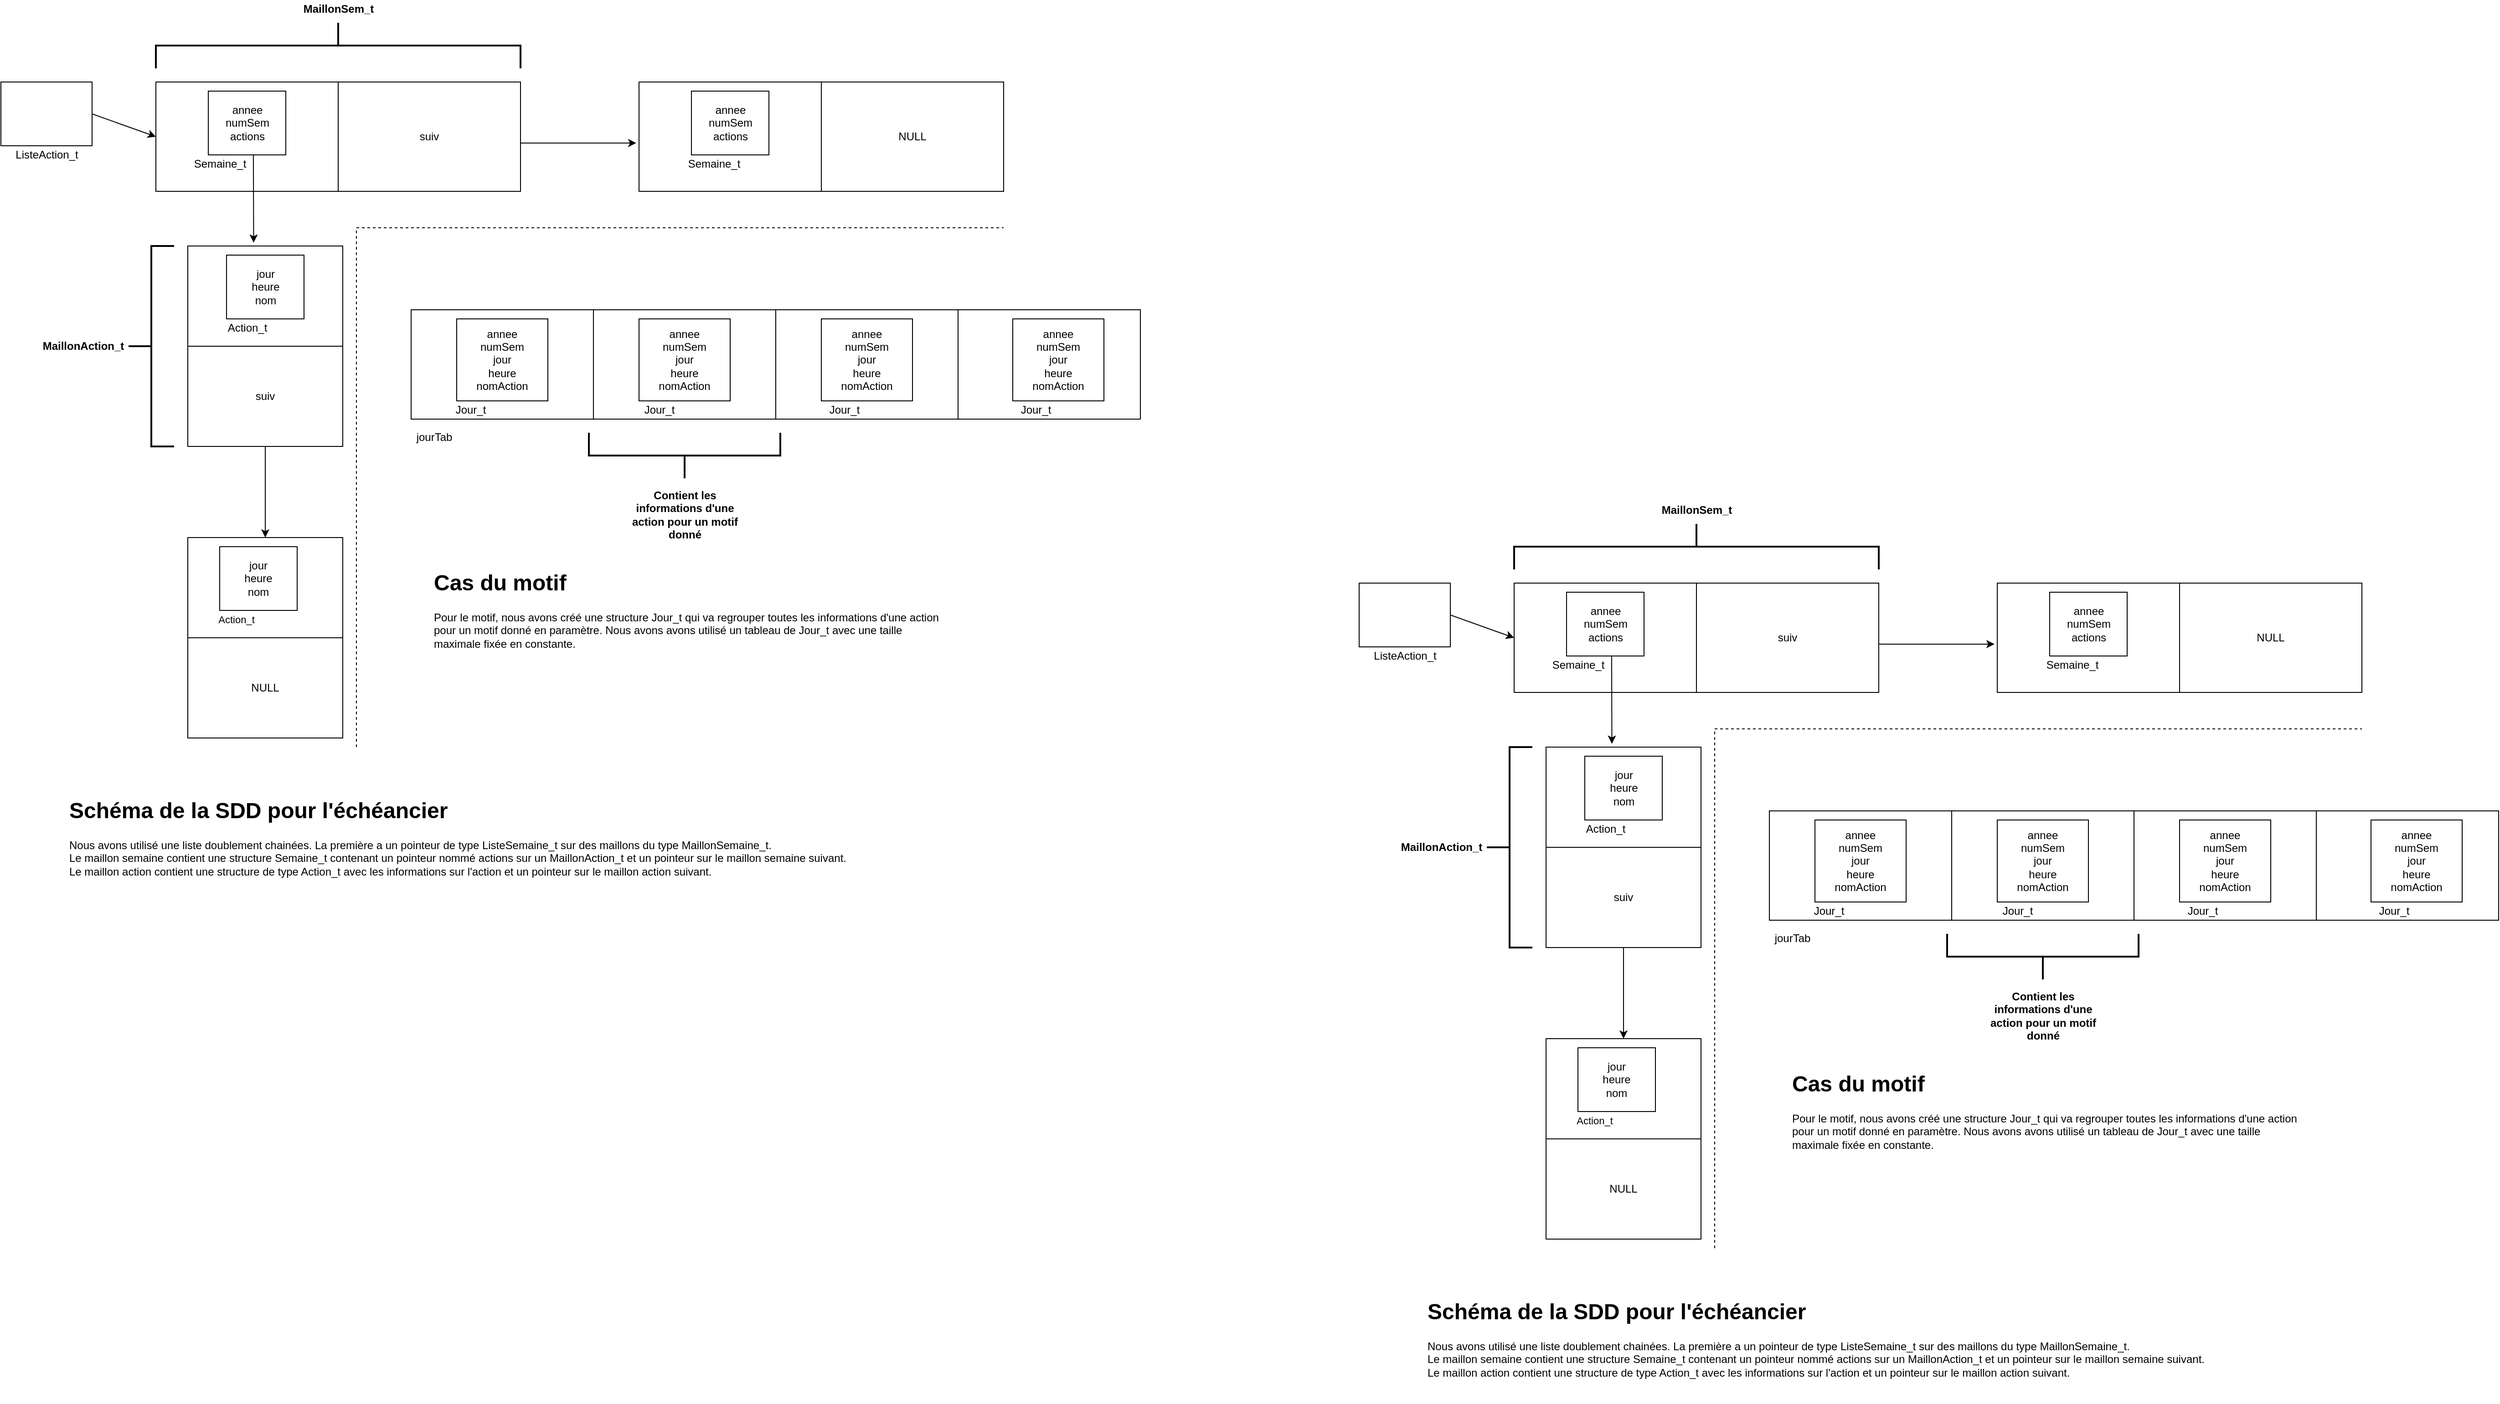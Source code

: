 <mxfile version="16.6.3" type="device"><diagram id="w6_mDT75R7Rcaq3bpF02" name="Page-1"><mxGraphModel dx="1673" dy="896" grid="1" gridSize="10" guides="1" tooltips="1" connect="1" arrows="1" fold="1" page="1" pageScale="1" pageWidth="827" pageHeight="1169" math="0" shadow="0"><root><mxCell id="0"/><mxCell id="1" parent="0"/><mxCell id="bN3i4YvTsQcRCM1L1wtQ-1" value="" style="rounded=0;whiteSpace=wrap;html=1;" parent="1" vertex="1"><mxGeometry x="180" y="110" width="200" height="120" as="geometry"/></mxCell><mxCell id="bN3i4YvTsQcRCM1L1wtQ-2" value="suiv" style="rounded=0;whiteSpace=wrap;html=1;" parent="1" vertex="1"><mxGeometry x="380" y="110" width="200" height="120" as="geometry"/></mxCell><mxCell id="bN3i4YvTsQcRCM1L1wtQ-3" value="" style="rounded=0;whiteSpace=wrap;html=1;" parent="1" vertex="1"><mxGeometry x="10" y="110" width="100" height="70" as="geometry"/></mxCell><mxCell id="bN3i4YvTsQcRCM1L1wtQ-4" value="ListeAction_t" style="text;html=1;resizable=0;autosize=1;align=center;verticalAlign=middle;points=[];fillColor=none;strokeColor=none;rounded=0;" parent="1" vertex="1"><mxGeometry x="20" y="180" width="80" height="20" as="geometry"/></mxCell><mxCell id="bN3i4YvTsQcRCM1L1wtQ-5" value="" style="endArrow=classic;html=1;rounded=0;exitX=1;exitY=0.5;exitDx=0;exitDy=0;entryX=0;entryY=0.5;entryDx=0;entryDy=0;" parent="1" source="bN3i4YvTsQcRCM1L1wtQ-3" target="bN3i4YvTsQcRCM1L1wtQ-1" edge="1"><mxGeometry width="50" height="50" relative="1" as="geometry"><mxPoint x="390" y="320" as="sourcePoint"/><mxPoint x="440" y="270" as="targetPoint"/></mxGeometry></mxCell><mxCell id="bN3i4YvTsQcRCM1L1wtQ-6" value="&lt;font&gt;&lt;font style=&quot;font-size: 12px&quot;&gt;annee&lt;br&gt;numSem&lt;br&gt;actions&lt;/font&gt;&lt;br&gt;&lt;/font&gt;" style="rounded=0;whiteSpace=wrap;html=1;" parent="1" vertex="1"><mxGeometry x="237.5" y="120" width="85" height="70" as="geometry"/></mxCell><mxCell id="bN3i4YvTsQcRCM1L1wtQ-7" value="&lt;b&gt;MaillonSem_t&lt;/b&gt;" style="text;html=1;align=center;verticalAlign=middle;resizable=0;points=[];autosize=1;strokeColor=none;fillColor=none;" parent="1" vertex="1"><mxGeometry x="335" y="20" width="90" height="20" as="geometry"/></mxCell><mxCell id="bN3i4YvTsQcRCM1L1wtQ-8" value="&lt;font style=&quot;font-size: 12px&quot;&gt;Semaine_t&lt;/font&gt;" style="text;html=1;align=center;verticalAlign=middle;resizable=0;points=[];autosize=1;strokeColor=none;fillColor=none;" parent="1" vertex="1"><mxGeometry x="215" y="190" width="70" height="20" as="geometry"/></mxCell><mxCell id="bN3i4YvTsQcRCM1L1wtQ-9" value="" style="rounded=0;whiteSpace=wrap;html=1;" parent="1" vertex="1"><mxGeometry x="215" y="290" width="170" height="110" as="geometry"/></mxCell><mxCell id="bN3i4YvTsQcRCM1L1wtQ-10" value="suiv" style="rounded=0;whiteSpace=wrap;html=1;" parent="1" vertex="1"><mxGeometry x="215" y="400" width="170" height="110" as="geometry"/></mxCell><mxCell id="bN3i4YvTsQcRCM1L1wtQ-11" value="" style="endArrow=classic;html=1;rounded=0;fontSize=11;entryX=0.425;entryY=-0.033;entryDx=0;entryDy=0;entryPerimeter=0;exitX=0.582;exitY=1;exitDx=0;exitDy=0;exitPerimeter=0;" parent="1" source="bN3i4YvTsQcRCM1L1wtQ-6" target="bN3i4YvTsQcRCM1L1wtQ-9" edge="1"><mxGeometry width="50" height="50" relative="1" as="geometry"><mxPoint x="390" y="320" as="sourcePoint"/><mxPoint x="290" y="310" as="targetPoint"/><Array as="points"/></mxGeometry></mxCell><mxCell id="bN3i4YvTsQcRCM1L1wtQ-12" value="&lt;font&gt;&lt;font style=&quot;font-size: 12px&quot;&gt;jour&lt;br&gt;heure&lt;br&gt;nom&lt;/font&gt;&lt;br&gt;&lt;/font&gt;" style="rounded=0;whiteSpace=wrap;html=1;" parent="1" vertex="1"><mxGeometry x="257.5" y="300" width="85" height="70" as="geometry"/></mxCell><mxCell id="bN3i4YvTsQcRCM1L1wtQ-13" value="&lt;font style=&quot;font-size: 12px&quot;&gt;Action_t&lt;/font&gt;" style="text;html=1;align=center;verticalAlign=middle;resizable=0;points=[];autosize=1;strokeColor=none;fillColor=none;" parent="1" vertex="1"><mxGeometry x="250" y="370" width="60" height="20" as="geometry"/></mxCell><mxCell id="bN3i4YvTsQcRCM1L1wtQ-14" value="" style="rounded=0;whiteSpace=wrap;html=1;" parent="1" vertex="1"><mxGeometry x="215" y="610" width="170" height="110" as="geometry"/></mxCell><mxCell id="bN3i4YvTsQcRCM1L1wtQ-15" value="NULL" style="rounded=0;whiteSpace=wrap;html=1;" parent="1" vertex="1"><mxGeometry x="215" y="720" width="170" height="110" as="geometry"/></mxCell><mxCell id="bN3i4YvTsQcRCM1L1wtQ-16" value="&lt;font&gt;&lt;font style=&quot;font-size: 12px&quot;&gt;jour&lt;br&gt;heure&lt;br&gt;nom&lt;/font&gt;&lt;br&gt;&lt;/font&gt;" style="rounded=0;whiteSpace=wrap;html=1;" parent="1" vertex="1"><mxGeometry x="250" y="620" width="85" height="70" as="geometry"/></mxCell><mxCell id="bN3i4YvTsQcRCM1L1wtQ-17" value="&lt;font style=&quot;font-size: 11px&quot;&gt;Action_t&lt;/font&gt;" style="text;html=1;align=center;verticalAlign=middle;resizable=0;points=[];autosize=1;strokeColor=none;fillColor=none;" parent="1" vertex="1"><mxGeometry x="237.5" y="690" width="60" height="20" as="geometry"/></mxCell><mxCell id="bN3i4YvTsQcRCM1L1wtQ-18" value="" style="endArrow=classic;html=1;rounded=0;exitX=0.5;exitY=1;exitDx=0;exitDy=0;entryX=0.5;entryY=0;entryDx=0;entryDy=0;" parent="1" source="bN3i4YvTsQcRCM1L1wtQ-10" target="bN3i4YvTsQcRCM1L1wtQ-14" edge="1"><mxGeometry width="50" height="50" relative="1" as="geometry"><mxPoint x="420" y="560" as="sourcePoint"/><mxPoint x="490" y="585" as="targetPoint"/></mxGeometry></mxCell><mxCell id="bN3i4YvTsQcRCM1L1wtQ-19" value="&lt;b&gt;MaillonAction_t&lt;/b&gt;" style="text;html=1;align=center;verticalAlign=middle;resizable=0;points=[];autosize=1;strokeColor=none;fillColor=none;" parent="1" vertex="1"><mxGeometry x="50" y="390" width="100" height="20" as="geometry"/></mxCell><mxCell id="bN3i4YvTsQcRCM1L1wtQ-20" value="" style="rounded=0;whiteSpace=wrap;html=1;" parent="1" vertex="1"><mxGeometry x="710" y="110" width="200" height="120" as="geometry"/></mxCell><mxCell id="bN3i4YvTsQcRCM1L1wtQ-21" value="NULL" style="rounded=0;whiteSpace=wrap;html=1;" parent="1" vertex="1"><mxGeometry x="910" y="110" width="200" height="120" as="geometry"/></mxCell><mxCell id="bN3i4YvTsQcRCM1L1wtQ-22" value="&lt;font&gt;&lt;font style=&quot;font-size: 12px&quot;&gt;annee&lt;br&gt;numSem&lt;br&gt;actions&lt;/font&gt;&lt;br&gt;&lt;/font&gt;" style="rounded=0;whiteSpace=wrap;html=1;" parent="1" vertex="1"><mxGeometry x="767.5" y="120" width="85" height="70" as="geometry"/></mxCell><mxCell id="bN3i4YvTsQcRCM1L1wtQ-23" value="&lt;font style=&quot;font-size: 12px&quot;&gt;Semaine_t&lt;/font&gt;" style="text;html=1;align=center;verticalAlign=middle;resizable=0;points=[];autosize=1;strokeColor=none;fillColor=none;" parent="1" vertex="1"><mxGeometry x="757" y="190" width="70" height="20" as="geometry"/></mxCell><mxCell id="bN3i4YvTsQcRCM1L1wtQ-24" value="" style="endArrow=classic;html=1;rounded=0;entryX=-0.015;entryY=0.558;entryDx=0;entryDy=0;entryPerimeter=0;exitX=1;exitY=0.558;exitDx=0;exitDy=0;exitPerimeter=0;" parent="1" source="bN3i4YvTsQcRCM1L1wtQ-2" target="bN3i4YvTsQcRCM1L1wtQ-20" edge="1"><mxGeometry width="50" height="50" relative="1" as="geometry"><mxPoint x="620" y="190" as="sourcePoint"/><mxPoint x="650" y="200" as="targetPoint"/></mxGeometry></mxCell><mxCell id="bN3i4YvTsQcRCM1L1wtQ-27" value="" style="strokeWidth=2;html=1;shape=mxgraph.flowchart.annotation_2;align=left;labelPosition=right;pointerEvents=1;fontSize=12;" parent="1" vertex="1"><mxGeometry x="150" y="290" width="50" height="220" as="geometry"/></mxCell><mxCell id="bN3i4YvTsQcRCM1L1wtQ-28" value="" style="strokeWidth=2;html=1;shape=mxgraph.flowchart.annotation_2;align=left;labelPosition=right;pointerEvents=1;fontSize=12;rotation=90;" parent="1" vertex="1"><mxGeometry x="355" y="-130" width="50" height="400" as="geometry"/></mxCell><mxCell id="bN3i4YvTsQcRCM1L1wtQ-29" value="" style="strokeWidth=2;html=1;shape=mxgraph.flowchart.annotation_2;align=left;labelPosition=right;pointerEvents=1;fontSize=12;rotation=-90;" parent="1" vertex="1"><mxGeometry x="735" y="415" width="50" height="210" as="geometry"/></mxCell><mxCell id="bN3i4YvTsQcRCM1L1wtQ-30" value="&lt;b&gt;Contient les informations d'une action pour un motif donné&lt;/b&gt;" style="text;html=1;strokeColor=none;fillColor=none;align=center;verticalAlign=middle;whiteSpace=wrap;rounded=0;fontSize=12;" parent="1" vertex="1"><mxGeometry x="697.5" y="545" width="125" height="80" as="geometry"/></mxCell><mxCell id="bN3i4YvTsQcRCM1L1wtQ-31" value="&lt;h1&gt;Schéma de la SDD pour l'échéancier&lt;/h1&gt;&lt;div&gt;Nous avons utilisé une liste doublement chainées. La première a un pointeur de type ListeSemaine_t sur des maillons du type MaillonSemaine_t.&lt;/div&gt;&lt;div&gt;Le maillon semaine contient une structure Semaine_t contenant un pointeur nommé actions sur un MaillonAction_t et un pointeur sur le maillon semaine suivant.&lt;/div&gt;&lt;div&gt;Le maillon action contient une structure de type Action_t avec les informations sur l'action et un pointeur sur le maillon action suivant.&amp;nbsp;&lt;/div&gt;" style="text;html=1;strokeColor=none;fillColor=none;spacing=5;spacingTop=-20;whiteSpace=wrap;overflow=hidden;rounded=0;fontSize=12;" parent="1" vertex="1"><mxGeometry x="80" y="890" width="1060" height="120" as="geometry"/></mxCell><mxCell id="GzWNgILopOdRPE09eYBR-1" value="" style="endArrow=none;dashed=1;html=1;rounded=0;" edge="1" parent="1"><mxGeometry width="50" height="50" relative="1" as="geometry"><mxPoint x="400" y="840" as="sourcePoint"/><mxPoint x="1110" y="270" as="targetPoint"/><Array as="points"><mxPoint x="400" y="270"/></Array></mxGeometry></mxCell><mxCell id="GzWNgILopOdRPE09eYBR-2" value="" style="rounded=0;whiteSpace=wrap;html=1;" vertex="1" parent="1"><mxGeometry x="460" y="360" width="200" height="120" as="geometry"/></mxCell><mxCell id="GzWNgILopOdRPE09eYBR-3" value="" style="rounded=0;whiteSpace=wrap;html=1;" vertex="1" parent="1"><mxGeometry x="660" y="360" width="200" height="120" as="geometry"/></mxCell><mxCell id="GzWNgILopOdRPE09eYBR-4" value="" style="rounded=0;whiteSpace=wrap;html=1;" vertex="1" parent="1"><mxGeometry x="860" y="360" width="200" height="120" as="geometry"/></mxCell><mxCell id="GzWNgILopOdRPE09eYBR-5" value="" style="rounded=0;whiteSpace=wrap;html=1;" vertex="1" parent="1"><mxGeometry x="1060" y="360" width="200" height="120" as="geometry"/></mxCell><mxCell id="bN3i4YvTsQcRCM1L1wtQ-25" value="&lt;font&gt;annee&lt;br&gt;numSem&lt;br&gt;jour&lt;br&gt;heure&lt;br&gt;nomAction&lt;br&gt;&lt;/font&gt;" style="rounded=0;whiteSpace=wrap;html=1;" parent="1" vertex="1"><mxGeometry x="510" y="370" width="100" height="90" as="geometry"/></mxCell><mxCell id="GzWNgILopOdRPE09eYBR-6" value="&lt;font&gt;annee&lt;br&gt;numSem&lt;br&gt;jour&lt;br&gt;heure&lt;br&gt;nomAction&lt;br&gt;&lt;/font&gt;" style="rounded=0;whiteSpace=wrap;html=1;" vertex="1" parent="1"><mxGeometry x="710" y="370" width="100" height="90" as="geometry"/></mxCell><mxCell id="GzWNgILopOdRPE09eYBR-7" value="&lt;font&gt;annee&lt;br&gt;numSem&lt;br&gt;jour&lt;br&gt;heure&lt;br&gt;nomAction&lt;br&gt;&lt;/font&gt;" style="rounded=0;whiteSpace=wrap;html=1;" vertex="1" parent="1"><mxGeometry x="910" y="370" width="100" height="90" as="geometry"/></mxCell><mxCell id="GzWNgILopOdRPE09eYBR-8" value="&lt;font&gt;annee&lt;br&gt;numSem&lt;br&gt;jour&lt;br&gt;heure&lt;br&gt;nomAction&lt;br&gt;&lt;/font&gt;" style="rounded=0;whiteSpace=wrap;html=1;" vertex="1" parent="1"><mxGeometry x="1120" y="370" width="100" height="90" as="geometry"/></mxCell><mxCell id="GzWNgILopOdRPE09eYBR-9" value="&lt;font style=&quot;font-size: 12px&quot;&gt;Jour_t&lt;/font&gt;" style="text;html=1;align=center;verticalAlign=middle;resizable=0;points=[];autosize=1;strokeColor=none;fillColor=none;" vertex="1" parent="1"><mxGeometry x="707" y="460" width="50" height="20" as="geometry"/></mxCell><mxCell id="bN3i4YvTsQcRCM1L1wtQ-26" value="&lt;font style=&quot;font-size: 12px&quot;&gt;Jour_t&lt;/font&gt;" style="text;html=1;align=center;verticalAlign=middle;resizable=0;points=[];autosize=1;strokeColor=none;fillColor=none;" parent="1" vertex="1"><mxGeometry x="500" y="460" width="50" height="20" as="geometry"/></mxCell><mxCell id="GzWNgILopOdRPE09eYBR-10" value="&lt;font style=&quot;font-size: 12px&quot;&gt;Jour_t&lt;/font&gt;" style="text;html=1;align=center;verticalAlign=middle;resizable=0;points=[];autosize=1;strokeColor=none;fillColor=none;" vertex="1" parent="1"><mxGeometry x="910" y="460" width="50" height="20" as="geometry"/></mxCell><mxCell id="GzWNgILopOdRPE09eYBR-11" value="&lt;font style=&quot;font-size: 12px&quot;&gt;Jour_t&lt;/font&gt;" style="text;html=1;align=center;verticalAlign=middle;resizable=0;points=[];autosize=1;strokeColor=none;fillColor=none;" vertex="1" parent="1"><mxGeometry x="1120" y="460" width="50" height="20" as="geometry"/></mxCell><mxCell id="GzWNgILopOdRPE09eYBR-12" value="jourTab" style="text;html=1;resizable=0;autosize=1;align=center;verticalAlign=middle;points=[];fillColor=none;strokeColor=none;rounded=0;" vertex="1" parent="1"><mxGeometry x="460" y="490" width="50" height="20" as="geometry"/></mxCell><mxCell id="GzWNgILopOdRPE09eYBR-13" value="&lt;h1&gt;Cas du motif&lt;/h1&gt;&lt;div&gt;Pour le motif,&amp;nbsp;&lt;span&gt;nous avons créé une structure Jour_t qui va regrouper&amp;nbsp;&lt;/span&gt;&lt;span&gt;toutes les informations d'une action pour un motif donné en paramètre. Nous avons avons utilisé un tableau de Jour_t avec une taille maximale fixée en constante.&lt;/span&gt;&lt;/div&gt;" style="text;html=1;strokeColor=none;fillColor=none;spacing=5;spacingTop=-20;whiteSpace=wrap;overflow=hidden;rounded=0;fontSize=12;" vertex="1" parent="1"><mxGeometry x="480" y="640" width="570" height="100" as="geometry"/></mxCell><mxCell id="GzWNgILopOdRPE09eYBR-14" value="" style="rounded=0;whiteSpace=wrap;html=1;" vertex="1" parent="1"><mxGeometry x="1670" y="660" width="200" height="120" as="geometry"/></mxCell><mxCell id="GzWNgILopOdRPE09eYBR-15" value="suiv" style="rounded=0;whiteSpace=wrap;html=1;" vertex="1" parent="1"><mxGeometry x="1870" y="660" width="200" height="120" as="geometry"/></mxCell><mxCell id="GzWNgILopOdRPE09eYBR-16" value="" style="rounded=0;whiteSpace=wrap;html=1;" vertex="1" parent="1"><mxGeometry x="1500" y="660" width="100" height="70" as="geometry"/></mxCell><mxCell id="GzWNgILopOdRPE09eYBR-17" value="ListeAction_t" style="text;html=1;resizable=0;autosize=1;align=center;verticalAlign=middle;points=[];fillColor=none;strokeColor=none;rounded=0;" vertex="1" parent="1"><mxGeometry x="1510" y="730" width="80" height="20" as="geometry"/></mxCell><mxCell id="GzWNgILopOdRPE09eYBR-18" value="" style="endArrow=classic;html=1;rounded=0;exitX=1;exitY=0.5;exitDx=0;exitDy=0;entryX=0;entryY=0.5;entryDx=0;entryDy=0;" edge="1" parent="1" source="GzWNgILopOdRPE09eYBR-16" target="GzWNgILopOdRPE09eYBR-14"><mxGeometry width="50" height="50" relative="1" as="geometry"><mxPoint x="1880" y="870" as="sourcePoint"/><mxPoint x="1930" y="820" as="targetPoint"/></mxGeometry></mxCell><mxCell id="GzWNgILopOdRPE09eYBR-19" value="&lt;font&gt;&lt;font style=&quot;font-size: 12px&quot;&gt;annee&lt;br&gt;numSem&lt;br&gt;actions&lt;/font&gt;&lt;br&gt;&lt;/font&gt;" style="rounded=0;whiteSpace=wrap;html=1;" vertex="1" parent="1"><mxGeometry x="1727.5" y="670" width="85" height="70" as="geometry"/></mxCell><mxCell id="GzWNgILopOdRPE09eYBR-20" value="&lt;b&gt;MaillonSem_t&lt;/b&gt;" style="text;html=1;align=center;verticalAlign=middle;resizable=0;points=[];autosize=1;strokeColor=none;fillColor=none;" vertex="1" parent="1"><mxGeometry x="1825" y="570" width="90" height="20" as="geometry"/></mxCell><mxCell id="GzWNgILopOdRPE09eYBR-21" value="&lt;font style=&quot;font-size: 12px&quot;&gt;Semaine_t&lt;/font&gt;" style="text;html=1;align=center;verticalAlign=middle;resizable=0;points=[];autosize=1;strokeColor=none;fillColor=none;" vertex="1" parent="1"><mxGeometry x="1705" y="740" width="70" height="20" as="geometry"/></mxCell><mxCell id="GzWNgILopOdRPE09eYBR-22" value="" style="rounded=0;whiteSpace=wrap;html=1;" vertex="1" parent="1"><mxGeometry x="1705" y="840" width="170" height="110" as="geometry"/></mxCell><mxCell id="GzWNgILopOdRPE09eYBR-23" value="suiv" style="rounded=0;whiteSpace=wrap;html=1;" vertex="1" parent="1"><mxGeometry x="1705" y="950" width="170" height="110" as="geometry"/></mxCell><mxCell id="GzWNgILopOdRPE09eYBR-24" value="" style="endArrow=classic;html=1;rounded=0;fontSize=11;entryX=0.425;entryY=-0.033;entryDx=0;entryDy=0;entryPerimeter=0;exitX=0.582;exitY=1;exitDx=0;exitDy=0;exitPerimeter=0;" edge="1" parent="1" source="GzWNgILopOdRPE09eYBR-19" target="GzWNgILopOdRPE09eYBR-22"><mxGeometry width="50" height="50" relative="1" as="geometry"><mxPoint x="1880" y="870" as="sourcePoint"/><mxPoint x="1780" y="860" as="targetPoint"/><Array as="points"/></mxGeometry></mxCell><mxCell id="GzWNgILopOdRPE09eYBR-25" value="&lt;font&gt;&lt;font style=&quot;font-size: 12px&quot;&gt;jour&lt;br&gt;heure&lt;br&gt;nom&lt;/font&gt;&lt;br&gt;&lt;/font&gt;" style="rounded=0;whiteSpace=wrap;html=1;" vertex="1" parent="1"><mxGeometry x="1747.5" y="850" width="85" height="70" as="geometry"/></mxCell><mxCell id="GzWNgILopOdRPE09eYBR-26" value="&lt;font style=&quot;font-size: 12px&quot;&gt;Action_t&lt;/font&gt;" style="text;html=1;align=center;verticalAlign=middle;resizable=0;points=[];autosize=1;strokeColor=none;fillColor=none;" vertex="1" parent="1"><mxGeometry x="1740" y="920" width="60" height="20" as="geometry"/></mxCell><mxCell id="GzWNgILopOdRPE09eYBR-27" value="" style="rounded=0;whiteSpace=wrap;html=1;" vertex="1" parent="1"><mxGeometry x="1705" y="1160" width="170" height="110" as="geometry"/></mxCell><mxCell id="GzWNgILopOdRPE09eYBR-28" value="NULL" style="rounded=0;whiteSpace=wrap;html=1;" vertex="1" parent="1"><mxGeometry x="1705" y="1270" width="170" height="110" as="geometry"/></mxCell><mxCell id="GzWNgILopOdRPE09eYBR-29" value="&lt;font&gt;&lt;font style=&quot;font-size: 12px&quot;&gt;jour&lt;br&gt;heure&lt;br&gt;nom&lt;/font&gt;&lt;br&gt;&lt;/font&gt;" style="rounded=0;whiteSpace=wrap;html=1;" vertex="1" parent="1"><mxGeometry x="1740" y="1170" width="85" height="70" as="geometry"/></mxCell><mxCell id="GzWNgILopOdRPE09eYBR-30" value="&lt;font style=&quot;font-size: 11px&quot;&gt;Action_t&lt;/font&gt;" style="text;html=1;align=center;verticalAlign=middle;resizable=0;points=[];autosize=1;strokeColor=none;fillColor=none;" vertex="1" parent="1"><mxGeometry x="1727.5" y="1240" width="60" height="20" as="geometry"/></mxCell><mxCell id="GzWNgILopOdRPE09eYBR-31" value="" style="endArrow=classic;html=1;rounded=0;exitX=0.5;exitY=1;exitDx=0;exitDy=0;entryX=0.5;entryY=0;entryDx=0;entryDy=0;" edge="1" parent="1" source="GzWNgILopOdRPE09eYBR-23" target="GzWNgILopOdRPE09eYBR-27"><mxGeometry width="50" height="50" relative="1" as="geometry"><mxPoint x="1910" y="1110" as="sourcePoint"/><mxPoint x="1980" y="1135" as="targetPoint"/></mxGeometry></mxCell><mxCell id="GzWNgILopOdRPE09eYBR-32" value="&lt;b&gt;MaillonAction_t&lt;/b&gt;" style="text;html=1;align=center;verticalAlign=middle;resizable=0;points=[];autosize=1;strokeColor=none;fillColor=none;" vertex="1" parent="1"><mxGeometry x="1540" y="940" width="100" height="20" as="geometry"/></mxCell><mxCell id="GzWNgILopOdRPE09eYBR-33" value="" style="rounded=0;whiteSpace=wrap;html=1;" vertex="1" parent="1"><mxGeometry x="2200" y="660" width="200" height="120" as="geometry"/></mxCell><mxCell id="GzWNgILopOdRPE09eYBR-34" value="NULL" style="rounded=0;whiteSpace=wrap;html=1;" vertex="1" parent="1"><mxGeometry x="2400" y="660" width="200" height="120" as="geometry"/></mxCell><mxCell id="GzWNgILopOdRPE09eYBR-35" value="&lt;font&gt;&lt;font style=&quot;font-size: 12px&quot;&gt;annee&lt;br&gt;numSem&lt;br&gt;actions&lt;/font&gt;&lt;br&gt;&lt;/font&gt;" style="rounded=0;whiteSpace=wrap;html=1;" vertex="1" parent="1"><mxGeometry x="2257.5" y="670" width="85" height="70" as="geometry"/></mxCell><mxCell id="GzWNgILopOdRPE09eYBR-36" value="&lt;font style=&quot;font-size: 12px&quot;&gt;Semaine_t&lt;/font&gt;" style="text;html=1;align=center;verticalAlign=middle;resizable=0;points=[];autosize=1;strokeColor=none;fillColor=none;" vertex="1" parent="1"><mxGeometry x="2247" y="740" width="70" height="20" as="geometry"/></mxCell><mxCell id="GzWNgILopOdRPE09eYBR-37" value="" style="endArrow=classic;html=1;rounded=0;entryX=-0.015;entryY=0.558;entryDx=0;entryDy=0;entryPerimeter=0;exitX=1;exitY=0.558;exitDx=0;exitDy=0;exitPerimeter=0;" edge="1" parent="1" source="GzWNgILopOdRPE09eYBR-15" target="GzWNgILopOdRPE09eYBR-33"><mxGeometry width="50" height="50" relative="1" as="geometry"><mxPoint x="2110" y="740" as="sourcePoint"/><mxPoint x="2140" y="750" as="targetPoint"/></mxGeometry></mxCell><mxCell id="GzWNgILopOdRPE09eYBR-38" value="" style="strokeWidth=2;html=1;shape=mxgraph.flowchart.annotation_2;align=left;labelPosition=right;pointerEvents=1;fontSize=12;" vertex="1" parent="1"><mxGeometry x="1640" y="840" width="50" height="220" as="geometry"/></mxCell><mxCell id="GzWNgILopOdRPE09eYBR-39" value="" style="strokeWidth=2;html=1;shape=mxgraph.flowchart.annotation_2;align=left;labelPosition=right;pointerEvents=1;fontSize=12;rotation=90;" vertex="1" parent="1"><mxGeometry x="1845" y="420" width="50" height="400" as="geometry"/></mxCell><mxCell id="GzWNgILopOdRPE09eYBR-40" value="" style="strokeWidth=2;html=1;shape=mxgraph.flowchart.annotation_2;align=left;labelPosition=right;pointerEvents=1;fontSize=12;rotation=-90;" vertex="1" parent="1"><mxGeometry x="2225" y="965" width="50" height="210" as="geometry"/></mxCell><mxCell id="GzWNgILopOdRPE09eYBR-41" value="&lt;b&gt;Contient les informations d'une action pour un motif donné&lt;/b&gt;" style="text;html=1;strokeColor=none;fillColor=none;align=center;verticalAlign=middle;whiteSpace=wrap;rounded=0;fontSize=12;" vertex="1" parent="1"><mxGeometry x="2187.5" y="1095" width="125" height="80" as="geometry"/></mxCell><mxCell id="GzWNgILopOdRPE09eYBR-42" value="&lt;h1&gt;Schéma de la SDD pour l'échéancier&lt;/h1&gt;&lt;div&gt;Nous avons utilisé une liste doublement chainées. La première a un pointeur de type ListeSemaine_t sur des maillons du type MaillonSemaine_t.&lt;/div&gt;&lt;div&gt;Le maillon semaine contient une structure Semaine_t contenant un pointeur nommé actions sur un MaillonAction_t et un pointeur sur le maillon semaine suivant.&lt;/div&gt;&lt;div&gt;Le maillon action contient une structure de type Action_t avec les informations sur l'action et un pointeur sur le maillon action suivant.&amp;nbsp;&lt;/div&gt;" style="text;html=1;strokeColor=none;fillColor=none;spacing=5;spacingTop=-20;whiteSpace=wrap;overflow=hidden;rounded=0;fontSize=12;" vertex="1" parent="1"><mxGeometry x="1570" y="1440" width="1060" height="120" as="geometry"/></mxCell><mxCell id="GzWNgILopOdRPE09eYBR-43" value="" style="endArrow=none;dashed=1;html=1;rounded=0;" edge="1" parent="1"><mxGeometry width="50" height="50" relative="1" as="geometry"><mxPoint x="1890" y="1390" as="sourcePoint"/><mxPoint x="2600" y="820" as="targetPoint"/><Array as="points"><mxPoint x="1890" y="820"/></Array></mxGeometry></mxCell><mxCell id="GzWNgILopOdRPE09eYBR-44" value="" style="rounded=0;whiteSpace=wrap;html=1;" vertex="1" parent="1"><mxGeometry x="1950" y="910" width="200" height="120" as="geometry"/></mxCell><mxCell id="GzWNgILopOdRPE09eYBR-45" value="" style="rounded=0;whiteSpace=wrap;html=1;" vertex="1" parent="1"><mxGeometry x="2150" y="910" width="200" height="120" as="geometry"/></mxCell><mxCell id="GzWNgILopOdRPE09eYBR-46" value="" style="rounded=0;whiteSpace=wrap;html=1;" vertex="1" parent="1"><mxGeometry x="2350" y="910" width="200" height="120" as="geometry"/></mxCell><mxCell id="GzWNgILopOdRPE09eYBR-47" value="" style="rounded=0;whiteSpace=wrap;html=1;" vertex="1" parent="1"><mxGeometry x="2550" y="910" width="200" height="120" as="geometry"/></mxCell><mxCell id="GzWNgILopOdRPE09eYBR-48" value="&lt;font&gt;annee&lt;br&gt;numSem&lt;br&gt;jour&lt;br&gt;heure&lt;br&gt;nomAction&lt;br&gt;&lt;/font&gt;" style="rounded=0;whiteSpace=wrap;html=1;" vertex="1" parent="1"><mxGeometry x="2000" y="920" width="100" height="90" as="geometry"/></mxCell><mxCell id="GzWNgILopOdRPE09eYBR-49" value="&lt;font&gt;annee&lt;br&gt;numSem&lt;br&gt;jour&lt;br&gt;heure&lt;br&gt;nomAction&lt;br&gt;&lt;/font&gt;" style="rounded=0;whiteSpace=wrap;html=1;" vertex="1" parent="1"><mxGeometry x="2200" y="920" width="100" height="90" as="geometry"/></mxCell><mxCell id="GzWNgILopOdRPE09eYBR-50" value="&lt;font&gt;annee&lt;br&gt;numSem&lt;br&gt;jour&lt;br&gt;heure&lt;br&gt;nomAction&lt;br&gt;&lt;/font&gt;" style="rounded=0;whiteSpace=wrap;html=1;" vertex="1" parent="1"><mxGeometry x="2400" y="920" width="100" height="90" as="geometry"/></mxCell><mxCell id="GzWNgILopOdRPE09eYBR-51" value="&lt;font&gt;annee&lt;br&gt;numSem&lt;br&gt;jour&lt;br&gt;heure&lt;br&gt;nomAction&lt;br&gt;&lt;/font&gt;" style="rounded=0;whiteSpace=wrap;html=1;" vertex="1" parent="1"><mxGeometry x="2610" y="920" width="100" height="90" as="geometry"/></mxCell><mxCell id="GzWNgILopOdRPE09eYBR-52" value="&lt;font style=&quot;font-size: 12px&quot;&gt;Jour_t&lt;/font&gt;" style="text;html=1;align=center;verticalAlign=middle;resizable=0;points=[];autosize=1;strokeColor=none;fillColor=none;" vertex="1" parent="1"><mxGeometry x="2197" y="1010" width="50" height="20" as="geometry"/></mxCell><mxCell id="GzWNgILopOdRPE09eYBR-53" value="&lt;font style=&quot;font-size: 12px&quot;&gt;Jour_t&lt;/font&gt;" style="text;html=1;align=center;verticalAlign=middle;resizable=0;points=[];autosize=1;strokeColor=none;fillColor=none;" vertex="1" parent="1"><mxGeometry x="1990" y="1010" width="50" height="20" as="geometry"/></mxCell><mxCell id="GzWNgILopOdRPE09eYBR-54" value="&lt;font style=&quot;font-size: 12px&quot;&gt;Jour_t&lt;/font&gt;" style="text;html=1;align=center;verticalAlign=middle;resizable=0;points=[];autosize=1;strokeColor=none;fillColor=none;" vertex="1" parent="1"><mxGeometry x="2400" y="1010" width="50" height="20" as="geometry"/></mxCell><mxCell id="GzWNgILopOdRPE09eYBR-55" value="&lt;font style=&quot;font-size: 12px&quot;&gt;Jour_t&lt;/font&gt;" style="text;html=1;align=center;verticalAlign=middle;resizable=0;points=[];autosize=1;strokeColor=none;fillColor=none;" vertex="1" parent="1"><mxGeometry x="2610" y="1010" width="50" height="20" as="geometry"/></mxCell><mxCell id="GzWNgILopOdRPE09eYBR-56" value="jourTab" style="text;html=1;resizable=0;autosize=1;align=center;verticalAlign=middle;points=[];fillColor=none;strokeColor=none;rounded=0;" vertex="1" parent="1"><mxGeometry x="1950" y="1040" width="50" height="20" as="geometry"/></mxCell><mxCell id="GzWNgILopOdRPE09eYBR-57" value="&lt;h1&gt;Cas du motif&lt;/h1&gt;&lt;div&gt;Pour le motif,&amp;nbsp;&lt;span&gt;nous avons créé une structure Jour_t qui va regrouper&amp;nbsp;&lt;/span&gt;&lt;span&gt;toutes les informations d'une action pour un motif donné en paramètre. Nous avons avons utilisé un tableau de Jour_t avec une taille maximale fixée en constante.&lt;/span&gt;&lt;/div&gt;" style="text;html=1;strokeColor=none;fillColor=none;spacing=5;spacingTop=-20;whiteSpace=wrap;overflow=hidden;rounded=0;fontSize=12;" vertex="1" parent="1"><mxGeometry x="1970" y="1190" width="570" height="100" as="geometry"/></mxCell></root></mxGraphModel></diagram></mxfile>